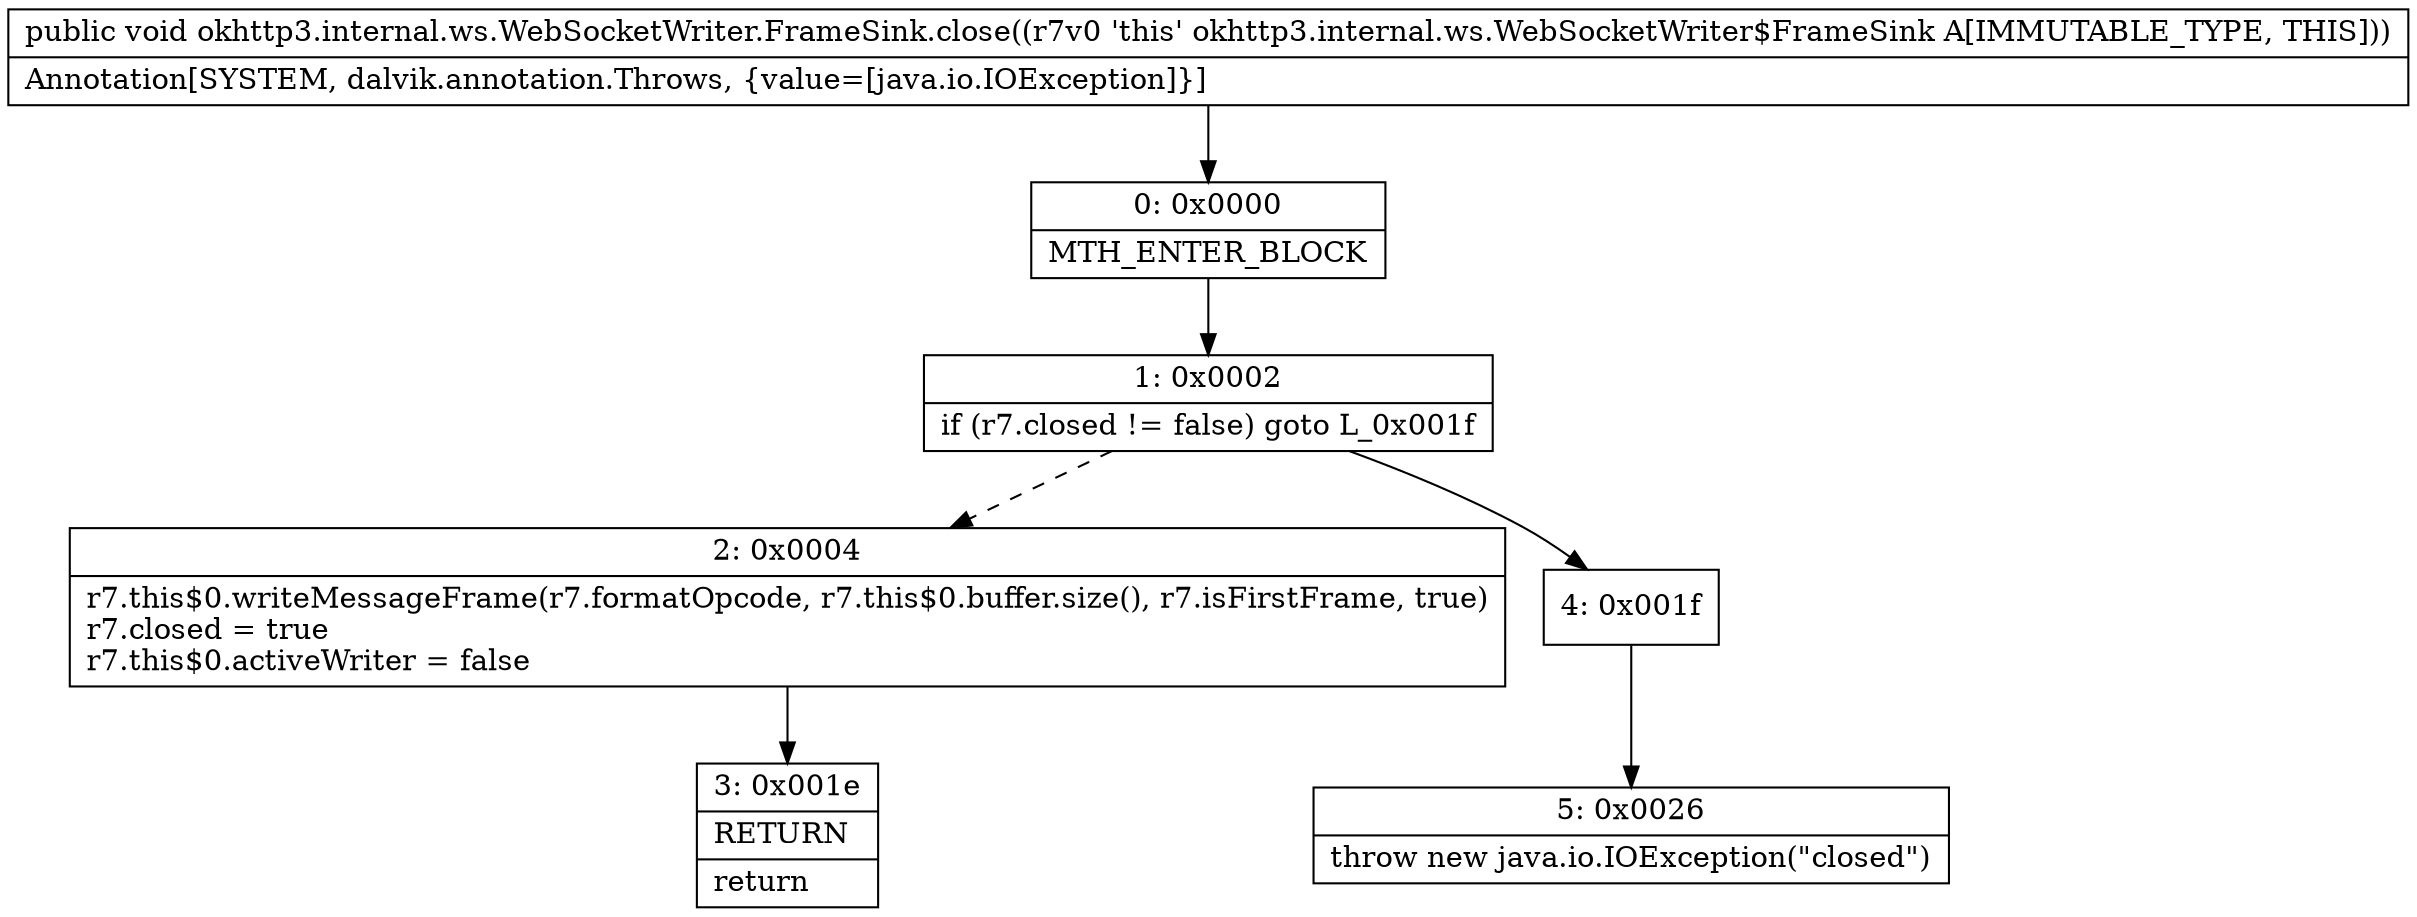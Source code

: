 digraph "CFG forokhttp3.internal.ws.WebSocketWriter.FrameSink.close()V" {
Node_0 [shape=record,label="{0\:\ 0x0000|MTH_ENTER_BLOCK\l}"];
Node_1 [shape=record,label="{1\:\ 0x0002|if (r7.closed != false) goto L_0x001f\l}"];
Node_2 [shape=record,label="{2\:\ 0x0004|r7.this$0.writeMessageFrame(r7.formatOpcode, r7.this$0.buffer.size(), r7.isFirstFrame, true)\lr7.closed = true\lr7.this$0.activeWriter = false\l}"];
Node_3 [shape=record,label="{3\:\ 0x001e|RETURN\l|return\l}"];
Node_4 [shape=record,label="{4\:\ 0x001f}"];
Node_5 [shape=record,label="{5\:\ 0x0026|throw new java.io.IOException(\"closed\")\l}"];
MethodNode[shape=record,label="{public void okhttp3.internal.ws.WebSocketWriter.FrameSink.close((r7v0 'this' okhttp3.internal.ws.WebSocketWriter$FrameSink A[IMMUTABLE_TYPE, THIS]))  | Annotation[SYSTEM, dalvik.annotation.Throws, \{value=[java.io.IOException]\}]\l}"];
MethodNode -> Node_0;
Node_0 -> Node_1;
Node_1 -> Node_2[style=dashed];
Node_1 -> Node_4;
Node_2 -> Node_3;
Node_4 -> Node_5;
}

